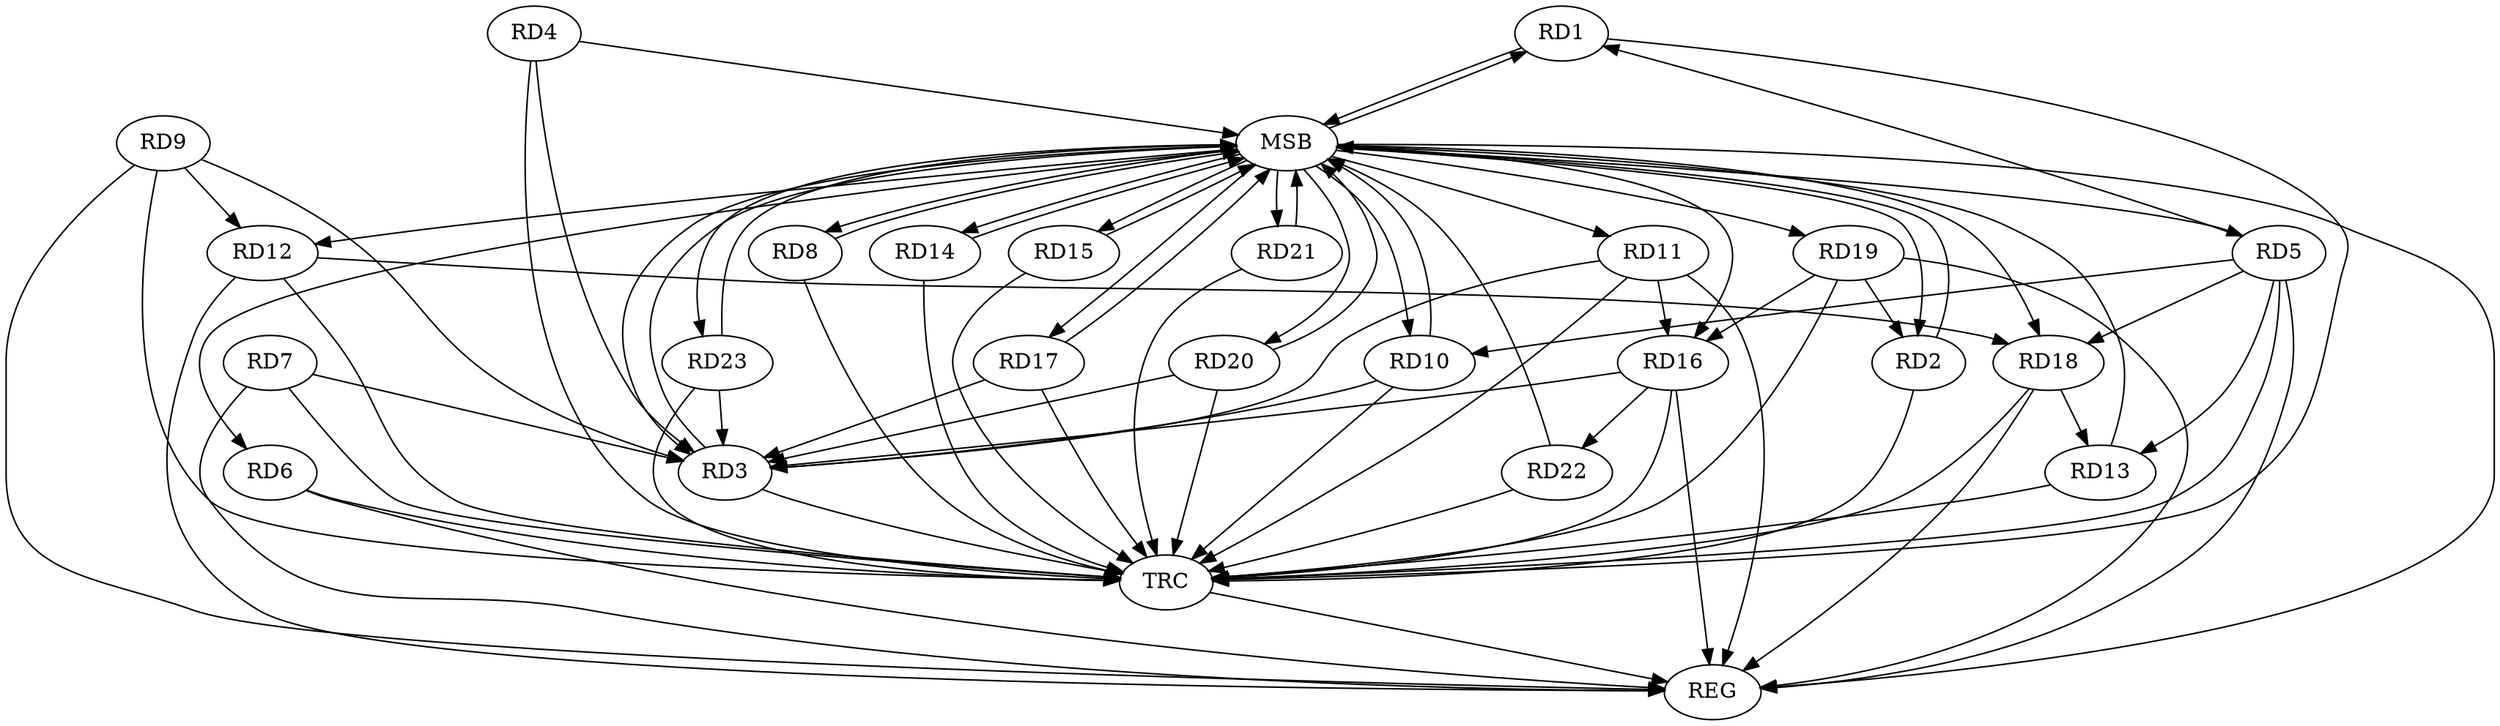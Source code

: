 strict digraph G {
  RD1 [ label="RD1" ];
  RD2 [ label="RD2" ];
  RD3 [ label="RD3" ];
  RD4 [ label="RD4" ];
  RD5 [ label="RD5" ];
  RD6 [ label="RD6" ];
  RD7 [ label="RD7" ];
  RD8 [ label="RD8" ];
  RD9 [ label="RD9" ];
  RD10 [ label="RD10" ];
  RD11 [ label="RD11" ];
  RD12 [ label="RD12" ];
  RD13 [ label="RD13" ];
  RD14 [ label="RD14" ];
  RD15 [ label="RD15" ];
  RD16 [ label="RD16" ];
  RD17 [ label="RD17" ];
  RD18 [ label="RD18" ];
  RD19 [ label="RD19" ];
  RD20 [ label="RD20" ];
  RD21 [ label="RD21" ];
  RD22 [ label="RD22" ];
  RD23 [ label="RD23" ];
  REG [ label="REG" ];
  MSB [ label="MSB" ];
  TRC [ label="TRC" ];
  RD5 -> RD1;
  RD19 -> RD2;
  RD9 -> RD3;
  RD11 -> RD3;
  RD16 -> RD3;
  RD5 -> RD10;
  RD5 -> RD13;
  RD5 -> RD18;
  RD9 -> RD12;
  RD11 -> RD16;
  RD12 -> RD18;
  RD18 -> RD13;
  RD19 -> RD16;
  RD16 -> RD22;
  RD5 -> REG;
  RD6 -> REG;
  RD7 -> REG;
  RD9 -> REG;
  RD11 -> REG;
  RD12 -> REG;
  RD16 -> REG;
  RD18 -> REG;
  RD19 -> REG;
  RD1 -> MSB;
  MSB -> RD20;
  MSB -> REG;
  RD2 -> MSB;
  RD3 -> MSB;
  MSB -> RD5;
  MSB -> RD16;
  MSB -> RD19;
  MSB -> RD21;
  RD4 -> MSB;
  MSB -> RD2;
  MSB -> RD3;
  MSB -> RD12;
  RD8 -> MSB;
  MSB -> RD11;
  RD10 -> MSB;
  MSB -> RD18;
  RD13 -> MSB;
  MSB -> RD1;
  MSB -> RD10;
  MSB -> RD14;
  RD14 -> MSB;
  RD15 -> MSB;
  RD17 -> MSB;
  MSB -> RD8;
  RD20 -> MSB;
  MSB -> RD23;
  RD21 -> MSB;
  MSB -> RD6;
  RD22 -> MSB;
  RD23 -> MSB;
  MSB -> RD15;
  MSB -> RD17;
  RD1 -> TRC;
  RD2 -> TRC;
  RD3 -> TRC;
  RD4 -> TRC;
  RD5 -> TRC;
  RD6 -> TRC;
  RD7 -> TRC;
  RD8 -> TRC;
  RD9 -> TRC;
  RD10 -> TRC;
  RD11 -> TRC;
  RD12 -> TRC;
  RD13 -> TRC;
  RD14 -> TRC;
  RD15 -> TRC;
  RD16 -> TRC;
  RD17 -> TRC;
  RD18 -> TRC;
  RD19 -> TRC;
  RD20 -> TRC;
  RD21 -> TRC;
  RD22 -> TRC;
  RD23 -> TRC;
  TRC -> REG;
  RD17 -> RD3;
  RD23 -> RD3;
  RD10 -> RD3;
  RD4 -> RD3;
  RD20 -> RD3;
  RD7 -> RD3;
}
